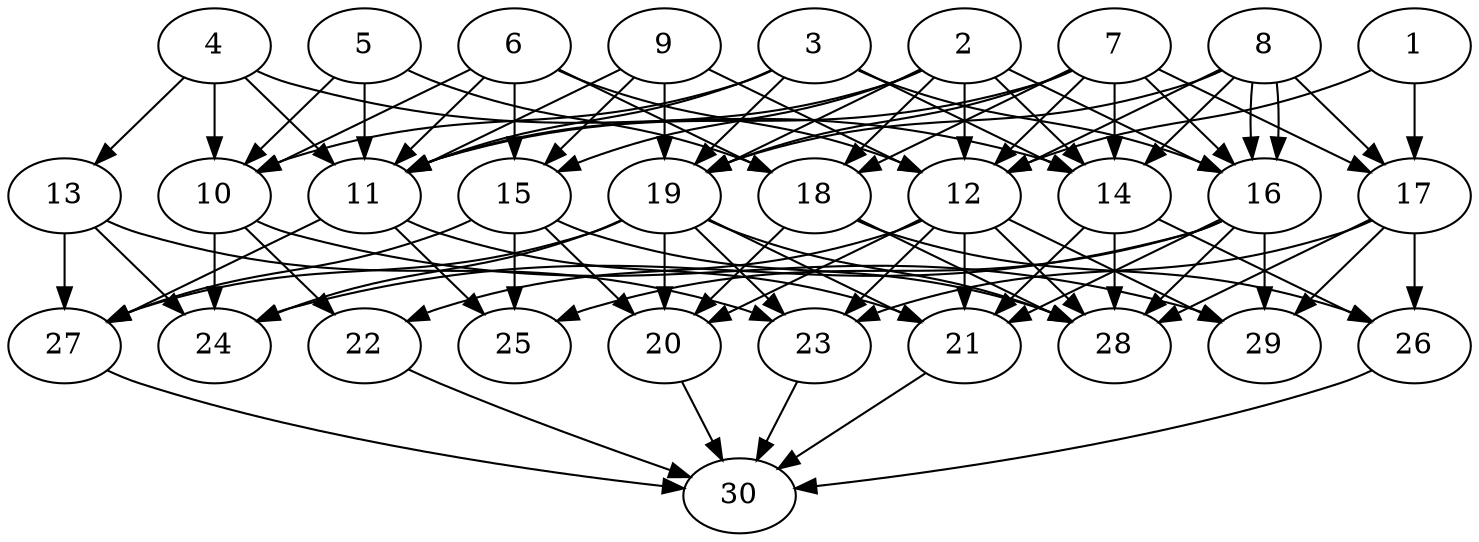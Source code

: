 // DAG automatically generated by daggen at Thu Oct  3 14:04:19 2019
// ./daggen --dot -n 30 --ccr 0.4 --fat 0.7 --regular 0.9 --density 0.7 --mindata 5242880 --maxdata 52428800 
digraph G {
  1 [size="39526400", alpha="0.09", expect_size="15810560"] 
  1 -> 12 [size ="15810560"]
  1 -> 17 [size ="15810560"]
  2 [size="103549440", alpha="0.19", expect_size="41419776"] 
  2 -> 11 [size ="41419776"]
  2 -> 12 [size ="41419776"]
  2 -> 14 [size ="41419776"]
  2 -> 15 [size ="41419776"]
  2 -> 16 [size ="41419776"]
  2 -> 18 [size ="41419776"]
  2 -> 19 [size ="41419776"]
  3 [size="23825920", alpha="0.04", expect_size="9530368"] 
  3 -> 10 [size ="9530368"]
  3 -> 11 [size ="9530368"]
  3 -> 14 [size ="9530368"]
  3 -> 16 [size ="9530368"]
  3 -> 19 [size ="9530368"]
  4 [size="120565760", alpha="0.05", expect_size="48226304"] 
  4 -> 10 [size ="48226304"]
  4 -> 11 [size ="48226304"]
  4 -> 13 [size ="48226304"]
  4 -> 14 [size ="48226304"]
  5 [size="66813440", alpha="0.08", expect_size="26725376"] 
  5 -> 10 [size ="26725376"]
  5 -> 11 [size ="26725376"]
  5 -> 18 [size ="26725376"]
  6 [size="51079680", alpha="0.00", expect_size="20431872"] 
  6 -> 10 [size ="20431872"]
  6 -> 11 [size ="20431872"]
  6 -> 12 [size ="20431872"]
  6 -> 15 [size ="20431872"]
  6 -> 18 [size ="20431872"]
  7 [size="86410240", alpha="0.14", expect_size="34564096"] 
  7 -> 11 [size ="34564096"]
  7 -> 12 [size ="34564096"]
  7 -> 14 [size ="34564096"]
  7 -> 16 [size ="34564096"]
  7 -> 17 [size ="34564096"]
  7 -> 18 [size ="34564096"]
  7 -> 19 [size ="34564096"]
  8 [size="128793600", alpha="0.12", expect_size="51517440"] 
  8 -> 12 [size ="51517440"]
  8 -> 14 [size ="51517440"]
  8 -> 16 [size ="51517440"]
  8 -> 16 [size ="51517440"]
  8 -> 17 [size ="51517440"]
  8 -> 19 [size ="51517440"]
  9 [size="97320960", alpha="0.05", expect_size="38928384"] 
  9 -> 11 [size ="38928384"]
  9 -> 12 [size ="38928384"]
  9 -> 15 [size ="38928384"]
  9 -> 19 [size ="38928384"]
  10 [size="20994560", alpha="0.01", expect_size="8397824"] 
  10 -> 22 [size ="8397824"]
  10 -> 24 [size ="8397824"]
  10 -> 29 [size ="8397824"]
  11 [size="112023040", alpha="0.00", expect_size="44809216"] 
  11 -> 21 [size ="44809216"]
  11 -> 25 [size ="44809216"]
  11 -> 27 [size ="44809216"]
  12 [size="47354880", alpha="0.08", expect_size="18941952"] 
  12 -> 20 [size ="18941952"]
  12 -> 21 [size ="18941952"]
  12 -> 22 [size ="18941952"]
  12 -> 23 [size ="18941952"]
  12 -> 28 [size ="18941952"]
  12 -> 29 [size ="18941952"]
  13 [size="39631360", alpha="0.12", expect_size="15852544"] 
  13 -> 23 [size ="15852544"]
  13 -> 24 [size ="15852544"]
  13 -> 27 [size ="15852544"]
  14 [size="65937920", alpha="0.13", expect_size="26375168"] 
  14 -> 21 [size ="26375168"]
  14 -> 26 [size ="26375168"]
  14 -> 28 [size ="26375168"]
  15 [size="95480320", alpha="0.10", expect_size="38192128"] 
  15 -> 20 [size ="38192128"]
  15 -> 25 [size ="38192128"]
  15 -> 27 [size ="38192128"]
  15 -> 28 [size ="38192128"]
  16 [size="23761920", alpha="0.17", expect_size="9504768"] 
  16 -> 21 [size ="9504768"]
  16 -> 24 [size ="9504768"]
  16 -> 25 [size ="9504768"]
  16 -> 28 [size ="9504768"]
  16 -> 29 [size ="9504768"]
  17 [size="24755200", alpha="0.17", expect_size="9902080"] 
  17 -> 23 [size ="9902080"]
  17 -> 26 [size ="9902080"]
  17 -> 28 [size ="9902080"]
  17 -> 29 [size ="9902080"]
  18 [size="108771840", alpha="0.03", expect_size="43508736"] 
  18 -> 20 [size ="43508736"]
  18 -> 26 [size ="43508736"]
  18 -> 28 [size ="43508736"]
  19 [size="60149760", alpha="0.08", expect_size="24059904"] 
  19 -> 20 [size ="24059904"]
  19 -> 21 [size ="24059904"]
  19 -> 23 [size ="24059904"]
  19 -> 24 [size ="24059904"]
  19 -> 27 [size ="24059904"]
  19 -> 28 [size ="24059904"]
  20 [size="89676800", alpha="0.10", expect_size="35870720"] 
  20 -> 30 [size ="35870720"]
  21 [size="94671360", alpha="0.16", expect_size="37868544"] 
  21 -> 30 [size ="37868544"]
  22 [size="96688640", alpha="0.18", expect_size="38675456"] 
  22 -> 30 [size ="38675456"]
  23 [size="25341440", alpha="0.01", expect_size="10136576"] 
  23 -> 30 [size ="10136576"]
  24 [size="95682560", alpha="0.03", expect_size="38273024"] 
  25 [size="55738880", alpha="0.14", expect_size="22295552"] 
  26 [size="116083200", alpha="0.11", expect_size="46433280"] 
  26 -> 30 [size ="46433280"]
  27 [size="97536000", alpha="0.00", expect_size="39014400"] 
  27 -> 30 [size ="39014400"]
  28 [size="78082560", alpha="0.10", expect_size="31233024"] 
  29 [size="94676480", alpha="0.13", expect_size="37870592"] 
  30 [size="24826880", alpha="0.18", expect_size="9930752"] 
}
